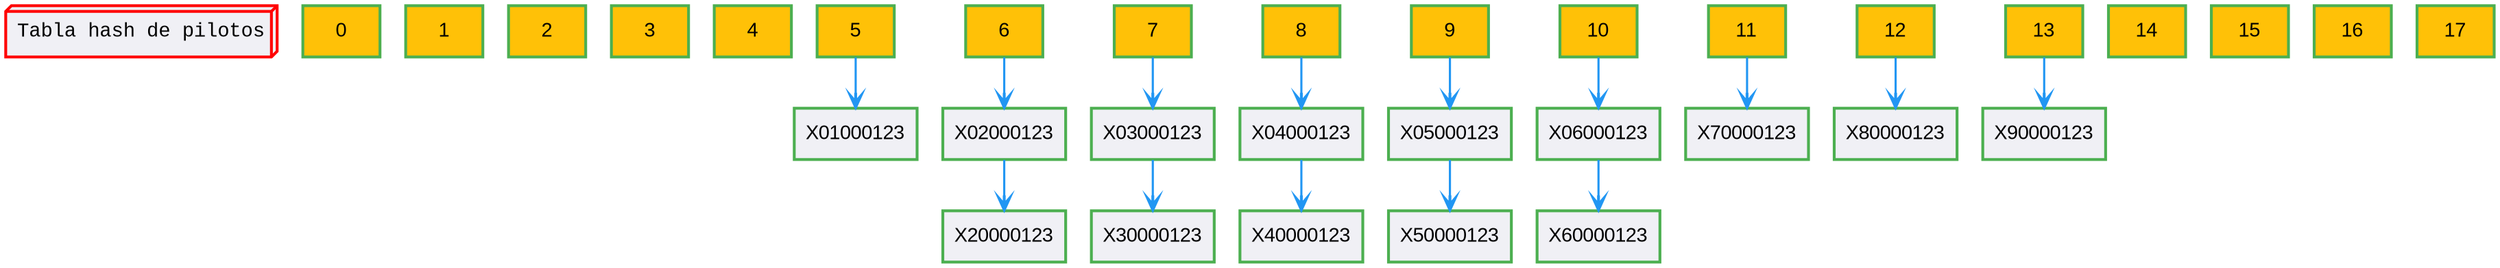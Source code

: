 digraph Hash {
rankdir=TB;
node [shape=box, style=filled, fillcolor="#f0f0f5", fontname="Arial", penwidth=2, color="#4CAF50"];
edge [color="#2196F3", penwidth=1.5, arrowhead=vee];
Titulo [fontname="Courier New", color=red shape=box3d label="Tabla hash de pilotos"];
subgraph indices {
rank=same; 0 [label="0", style=filled, fillcolor="#FFC107"];
1 [label="1", style=filled, fillcolor="#FFC107"];
2 [label="2", style=filled, fillcolor="#FFC107"];
3 [label="3", style=filled, fillcolor="#FFC107"];
4 [label="4", style=filled, fillcolor="#FFC107"];
5 [label="5", style=filled, fillcolor="#FFC107"];
6 [label="6", style=filled, fillcolor="#FFC107"];
7 [label="7", style=filled, fillcolor="#FFC107"];
8 [label="8", style=filled, fillcolor="#FFC107"];
9 [label="9", style=filled, fillcolor="#FFC107"];
10 [label="10", style=filled, fillcolor="#FFC107"];
11 [label="11", style=filled, fillcolor="#FFC107"];
12 [label="12", style=filled, fillcolor="#FFC107"];
13 [label="13", style=filled, fillcolor="#FFC107"];
14 [label="14", style=filled, fillcolor="#FFC107"];
15 [label="15", style=filled, fillcolor="#FFC107"];
16 [label="16", style=filled, fillcolor="#FFC107"];
17 [label="17", style=filled, fillcolor="#FFC107"];
}
5 -> X01000123;
X01000123 [label="X01000123"];
6 -> X02000123;
X02000123 [label="X02000123"];
X02000123 -> X20000123;
X20000123 [label="X20000123"];
7 -> X03000123;
X03000123 [label="X03000123"];
X03000123 -> X30000123;
X30000123 [label="X30000123"];
8 -> X04000123;
X04000123 [label="X04000123"];
X04000123 -> X40000123;
X40000123 [label="X40000123"];
9 -> X05000123;
X05000123 [label="X05000123"];
X05000123 -> X50000123;
X50000123 [label="X50000123"];
10 -> X06000123;
X06000123 [label="X06000123"];
X06000123 -> X60000123;
X60000123 [label="X60000123"];
11 -> X70000123;
X70000123 [label="X70000123"];
12 -> X80000123;
X80000123 [label="X80000123"];
13 -> X90000123;
X90000123 [label="X90000123"];
}
